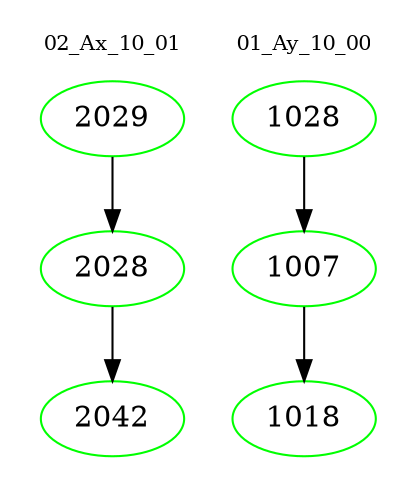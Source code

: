 digraph{
subgraph cluster_0 {
color = white
label = "02_Ax_10_01";
fontsize=10;
T0_2029 [label="2029", color="green"]
T0_2029 -> T0_2028 [color="black"]
T0_2028 [label="2028", color="green"]
T0_2028 -> T0_2042 [color="black"]
T0_2042 [label="2042", color="green"]
}
subgraph cluster_1 {
color = white
label = "01_Ay_10_00";
fontsize=10;
T1_1028 [label="1028", color="green"]
T1_1028 -> T1_1007 [color="black"]
T1_1007 [label="1007", color="green"]
T1_1007 -> T1_1018 [color="black"]
T1_1018 [label="1018", color="green"]
}
}
